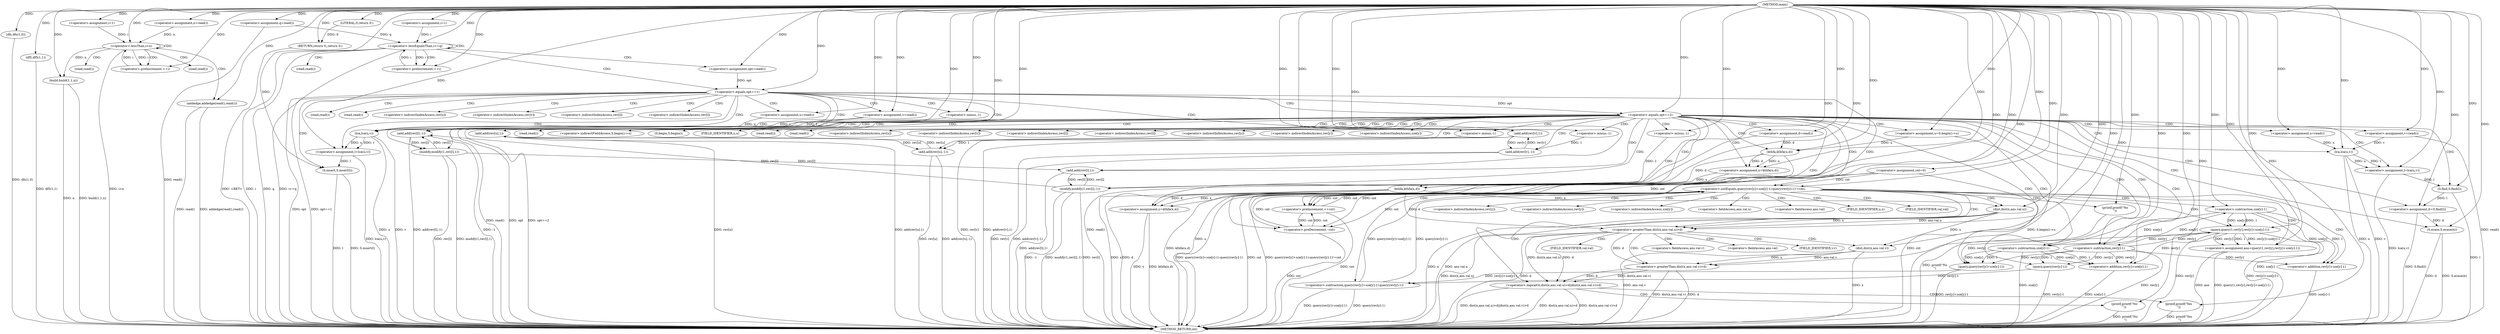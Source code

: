 digraph "main" {  
"1000839" [label = "(METHOD,main)" ]
"1001078" [label = "(METHOD_RETURN,int)" ]
"1000843" [label = "(<operator>.assignment,cnt=0)" ]
"1000846" [label = "(<operator>.assignment,n=read())" ]
"1000849" [label = "(<operator>.assignment,q=read())" ]
"1000864" [label = "(dfs,dfs(1,0))" ]
"1000867" [label = "(df5,df5(1,1))" ]
"1000870" [label = "(build,build(1,1,n))" ]
"1001076" [label = "(RETURN,return 0;,return 0;)" ]
"1000853" [label = "(<operator>.assignment,i=1)" ]
"1000856" [label = "(<operator>.lessThan,i<n)" ]
"1000859" [label = "(<operator>.preIncrement,++i)" ]
"1000861" [label = "(addedge,addedge(read(),read()))" ]
"1000875" [label = "(<operator>.assignment,i=1)" ]
"1000878" [label = "(<operator>.lessEqualsThan,i<=q)" ]
"1000881" [label = "(<operator>.preIncrement,++i)" ]
"1001077" [label = "(LITERAL,0,return 0;)" ]
"1000885" [label = "(<operator>.assignment,opt=read())" ]
"1000989" [label = "(<operator>.assignment,d=read())" ]
"1000993" [label = "(<operator>.assignment,u=S.begin()->u)" ]
"1000999" [label = "(<operator>.assignment,x=kthfa(u,d))" ]
"1001005" [label = "(<operator>.assignment,y=kthfa(x,d))" ]
"1001035" [label = "(<operator>.assignment,ans=query(1,rev[y],rev[y]+sze[y]-1))" ]
"1000889" [label = "(<operator>.equals,opt==1)" ]
"1001011" [label = "(<operator>.notEquals,query(rev[y]+sze[y]-1)-query(rev[y]-1)!=cnt)" ]
"1001052" [label = "(<operator>.logicalOr,dist(x,ans.val.u)>d||dist(x,ans.val.v)>d)" ]
"1001071" [label = "(printf,printf(\"No\n\"))" ]
"1000894" [label = "(<operator>.assignment,u=read())" ]
"1000898" [label = "(<operator>.assignment,v=read())" ]
"1000902" [label = "(<operator>.assignment,l=lca(u,v))" ]
"1000907" [label = "(S.insert,S.insert(l))" ]
"1000909" [label = "(<operator>.preIncrement,++cnt)" ]
"1000911" [label = "(add,add(rev[u],1))" ]
"1000916" [label = "(add,add(rev[v],1))" ]
"1000921" [label = "(add,add(rev[l],-1))" ]
"1000927" [label = "(modify,modify(1,rev[l],1))" ]
"1001001" [label = "(kthfa,kthfa(u,d))" ]
"1001007" [label = "(kthfa,kthfa(x,d))" ]
"1001031" [label = "(printf,printf(\"No\n\"))" ]
"1001037" [label = "(query,query(1,rev[y],rev[y]+sze[y]-1))" ]
"1001074" [label = "(printf,printf(\"Yes\n\"))" ]
"1000936" [label = "(<operator>.equals,opt==2)" ]
"1001012" [label = "(<operator>.subtraction,query(rev[y]+sze[y]-1)-query(rev[y]-1))" ]
"1001042" [label = "(<operator>.addition,rev[y]+sze[y]-1)" ]
"1001053" [label = "(<operator>.greaterThan,dist(x,ans.val.u)>d)" ]
"1001062" [label = "(<operator>.greaterThan,dist(x,ans.val.v)>d)" ]
"1000904" [label = "(lca,lca(u,v))" ]
"1000925" [label = "(<operator>.minus,-1)" ]
"1000941" [label = "(<operator>.assignment,u=read())" ]
"1000945" [label = "(<operator>.assignment,v=read())" ]
"1000949" [label = "(<operator>.assignment,l=lca(u,v))" ]
"1000955" [label = "(<operator>.assignment,it=S.find(l))" ]
"1000959" [label = "(S.erase,S.erase(it))" ]
"1000961" [label = "(<operator>.preDecrement,--cnt)" ]
"1000963" [label = "(add,add(rev[u],-1))" ]
"1000969" [label = "(add,add(rev[v],-1))" ]
"1000975" [label = "(add,add(rev[l],1))" ]
"1000980" [label = "(modify,modify(1,rev[l],-1))" ]
"1001013" [label = "(query,query(rev[y]+sze[y]-1))" ]
"1001023" [label = "(query,query(rev[y]-1))" ]
"1001046" [label = "(<operator>.subtraction,sze[y]-1)" ]
"1001054" [label = "(dist,dist(x,ans.val.u))" ]
"1001063" [label = "(dist,dist(x,ans.val.v))" ]
"1001014" [label = "(<operator>.addition,rev[y]+sze[y]-1)" ]
"1001024" [label = "(<operator>.subtraction,rev[y]-1)" ]
"1000951" [label = "(lca,lca(u,v))" ]
"1000957" [label = "(S.find,S.find(l))" ]
"1000967" [label = "(<operator>.minus,-1)" ]
"1000973" [label = "(<operator>.minus,-1)" ]
"1000985" [label = "(<operator>.minus,-1)" ]
"1001018" [label = "(<operator>.subtraction,sze[y]-1)" ]
"1000862" [label = "(read,read())" ]
"1000863" [label = "(read,read())" ]
"1000887" [label = "(read,read())" ]
"1000991" [label = "(read,read())" ]
"1000995" [label = "(<operator>.indirectFieldAccess,S.begin()->u)" ]
"1000996" [label = "(S.begin,S.begin())" ]
"1000997" [label = "(FIELD_IDENTIFIER,u,u)" ]
"1001039" [label = "(<operator>.indirectIndexAccess,rev[y])" ]
"1000896" [label = "(read,read())" ]
"1000900" [label = "(read,read())" ]
"1000912" [label = "(<operator>.indirectIndexAccess,rev[u])" ]
"1000917" [label = "(<operator>.indirectIndexAccess,rev[v])" ]
"1000922" [label = "(<operator>.indirectIndexAccess,rev[l])" ]
"1000929" [label = "(<operator>.indirectIndexAccess,rev[l])" ]
"1001043" [label = "(<operator>.indirectIndexAccess,rev[y])" ]
"1001047" [label = "(<operator>.indirectIndexAccess,sze[y])" ]
"1001056" [label = "(<operator>.fieldAccess,ans.val.u)" ]
"1001065" [label = "(<operator>.fieldAccess,ans.val.v)" ]
"1000943" [label = "(read,read())" ]
"1000947" [label = "(read,read())" ]
"1000964" [label = "(<operator>.indirectIndexAccess,rev[u])" ]
"1000970" [label = "(<operator>.indirectIndexAccess,rev[v])" ]
"1000976" [label = "(<operator>.indirectIndexAccess,rev[l])" ]
"1000982" [label = "(<operator>.indirectIndexAccess,rev[l])" ]
"1001015" [label = "(<operator>.indirectIndexAccess,rev[y])" ]
"1001025" [label = "(<operator>.indirectIndexAccess,rev[y])" ]
"1001057" [label = "(<operator>.fieldAccess,ans.val)" ]
"1001060" [label = "(FIELD_IDENTIFIER,u,u)" ]
"1001066" [label = "(<operator>.fieldAccess,ans.val)" ]
"1001069" [label = "(FIELD_IDENTIFIER,v,v)" ]
"1001019" [label = "(<operator>.indirectIndexAccess,sze[y])" ]
"1001059" [label = "(FIELD_IDENTIFIER,val,val)" ]
"1001068" [label = "(FIELD_IDENTIFIER,val,val)" ]
  "1000843" -> "1001078"  [ label = "DDG: cnt"] 
  "1000849" -> "1001078"  [ label = "DDG: read()"] 
  "1000856" -> "1001078"  [ label = "DDG: i<n"] 
  "1000864" -> "1001078"  [ label = "DDG: dfs(1,0)"] 
  "1000867" -> "1001078"  [ label = "DDG: df5(1,1)"] 
  "1000870" -> "1001078"  [ label = "DDG: n"] 
  "1000870" -> "1001078"  [ label = "DDG: build(1,1,n)"] 
  "1000878" -> "1001078"  [ label = "DDG: i"] 
  "1000878" -> "1001078"  [ label = "DDG: q"] 
  "1000878" -> "1001078"  [ label = "DDG: i<=q"] 
  "1000889" -> "1001078"  [ label = "DDG: opt"] 
  "1000889" -> "1001078"  [ label = "DDG: opt==1"] 
  "1000936" -> "1001078"  [ label = "DDG: opt"] 
  "1000936" -> "1001078"  [ label = "DDG: opt==2"] 
  "1000989" -> "1001078"  [ label = "DDG: read()"] 
  "1000993" -> "1001078"  [ label = "DDG: S.begin()->u"] 
  "1001001" -> "1001078"  [ label = "DDG: u"] 
  "1000999" -> "1001078"  [ label = "DDG: kthfa(u,d)"] 
  "1001005" -> "1001078"  [ label = "DDG: y"] 
  "1001007" -> "1001078"  [ label = "DDG: x"] 
  "1001007" -> "1001078"  [ label = "DDG: d"] 
  "1001005" -> "1001078"  [ label = "DDG: kthfa(x,d)"] 
  "1001018" -> "1001078"  [ label = "DDG: sze[y]"] 
  "1001014" -> "1001078"  [ label = "DDG: sze[y]-1"] 
  "1001013" -> "1001078"  [ label = "DDG: rev[y]+sze[y]-1"] 
  "1001012" -> "1001078"  [ label = "DDG: query(rev[y]+sze[y]-1)"] 
  "1001024" -> "1001078"  [ label = "DDG: rev[y]"] 
  "1001023" -> "1001078"  [ label = "DDG: rev[y]-1"] 
  "1001012" -> "1001078"  [ label = "DDG: query(rev[y]-1)"] 
  "1001011" -> "1001078"  [ label = "DDG: query(rev[y]+sze[y]-1)-query(rev[y]-1)"] 
  "1001011" -> "1001078"  [ label = "DDG: cnt"] 
  "1001011" -> "1001078"  [ label = "DDG: query(rev[y]+sze[y]-1)-query(rev[y]-1)!=cnt"] 
  "1001035" -> "1001078"  [ label = "DDG: ans"] 
  "1001037" -> "1001078"  [ label = "DDG: rev[y]"] 
  "1001046" -> "1001078"  [ label = "DDG: sze[y]"] 
  "1001042" -> "1001078"  [ label = "DDG: sze[y]-1"] 
  "1001037" -> "1001078"  [ label = "DDG: rev[y]+sze[y]-1"] 
  "1001035" -> "1001078"  [ label = "DDG: query(1,rev[y],rev[y]+sze[y]-1)"] 
  "1001054" -> "1001078"  [ label = "DDG: x"] 
  "1001054" -> "1001078"  [ label = "DDG: ans.val.u"] 
  "1001053" -> "1001078"  [ label = "DDG: dist(x,ans.val.u)"] 
  "1001053" -> "1001078"  [ label = "DDG: d"] 
  "1001052" -> "1001078"  [ label = "DDG: dist(x,ans.val.u)>d"] 
  "1001063" -> "1001078"  [ label = "DDG: x"] 
  "1001063" -> "1001078"  [ label = "DDG: ans.val.v"] 
  "1001062" -> "1001078"  [ label = "DDG: dist(x,ans.val.v)"] 
  "1001062" -> "1001078"  [ label = "DDG: d"] 
  "1001052" -> "1001078"  [ label = "DDG: dist(x,ans.val.v)>d"] 
  "1001052" -> "1001078"  [ label = "DDG: dist(x,ans.val.u)>d||dist(x,ans.val.v)>d"] 
  "1001074" -> "1001078"  [ label = "DDG: printf(\"Yes\n\")"] 
  "1001071" -> "1001078"  [ label = "DDG: printf(\"No\n\")"] 
  "1001031" -> "1001078"  [ label = "DDG: printf(\"No\n\")"] 
  "1000945" -> "1001078"  [ label = "DDG: read()"] 
  "1000951" -> "1001078"  [ label = "DDG: u"] 
  "1000951" -> "1001078"  [ label = "DDG: v"] 
  "1000949" -> "1001078"  [ label = "DDG: lca(u,v)"] 
  "1000957" -> "1001078"  [ label = "DDG: l"] 
  "1000955" -> "1001078"  [ label = "DDG: S.find(l)"] 
  "1000959" -> "1001078"  [ label = "DDG: it"] 
  "1000959" -> "1001078"  [ label = "DDG: S.erase(it)"] 
  "1000961" -> "1001078"  [ label = "DDG: cnt"] 
  "1000963" -> "1001078"  [ label = "DDG: rev[u]"] 
  "1000963" -> "1001078"  [ label = "DDG: add(rev[u],-1)"] 
  "1000969" -> "1001078"  [ label = "DDG: rev[v]"] 
  "1000969" -> "1001078"  [ label = "DDG: add(rev[v],-1)"] 
  "1000975" -> "1001078"  [ label = "DDG: add(rev[l],1)"] 
  "1000980" -> "1001078"  [ label = "DDG: rev[l]"] 
  "1000980" -> "1001078"  [ label = "DDG: -1"] 
  "1000980" -> "1001078"  [ label = "DDG: modify(1,rev[l],-1)"] 
  "1000898" -> "1001078"  [ label = "DDG: read()"] 
  "1000904" -> "1001078"  [ label = "DDG: u"] 
  "1000904" -> "1001078"  [ label = "DDG: v"] 
  "1000902" -> "1001078"  [ label = "DDG: lca(u,v)"] 
  "1000907" -> "1001078"  [ label = "DDG: l"] 
  "1000907" -> "1001078"  [ label = "DDG: S.insert(l)"] 
  "1000909" -> "1001078"  [ label = "DDG: cnt"] 
  "1000911" -> "1001078"  [ label = "DDG: rev[u]"] 
  "1000911" -> "1001078"  [ label = "DDG: add(rev[u],1)"] 
  "1000916" -> "1001078"  [ label = "DDG: rev[v]"] 
  "1000916" -> "1001078"  [ label = "DDG: add(rev[v],1)"] 
  "1000921" -> "1001078"  [ label = "DDG: -1"] 
  "1000921" -> "1001078"  [ label = "DDG: add(rev[l],-1)"] 
  "1000927" -> "1001078"  [ label = "DDG: rev[l]"] 
  "1000927" -> "1001078"  [ label = "DDG: modify(1,rev[l],1)"] 
  "1000861" -> "1001078"  [ label = "DDG: read()"] 
  "1000861" -> "1001078"  [ label = "DDG: addedge(read(),read())"] 
  "1001076" -> "1001078"  [ label = "DDG: <RET>"] 
  "1000839" -> "1000843"  [ label = "DDG: "] 
  "1000839" -> "1000846"  [ label = "DDG: "] 
  "1000839" -> "1000849"  [ label = "DDG: "] 
  "1001077" -> "1001076"  [ label = "DDG: 0"] 
  "1000839" -> "1001076"  [ label = "DDG: "] 
  "1000839" -> "1000853"  [ label = "DDG: "] 
  "1000839" -> "1000864"  [ label = "DDG: "] 
  "1000839" -> "1000867"  [ label = "DDG: "] 
  "1000839" -> "1000870"  [ label = "DDG: "] 
  "1000856" -> "1000870"  [ label = "DDG: n"] 
  "1000839" -> "1000875"  [ label = "DDG: "] 
  "1000839" -> "1001077"  [ label = "DDG: "] 
  "1000853" -> "1000856"  [ label = "DDG: i"] 
  "1000859" -> "1000856"  [ label = "DDG: i"] 
  "1000839" -> "1000856"  [ label = "DDG: "] 
  "1000846" -> "1000856"  [ label = "DDG: n"] 
  "1000856" -> "1000859"  [ label = "DDG: i"] 
  "1000839" -> "1000859"  [ label = "DDG: "] 
  "1000839" -> "1000861"  [ label = "DDG: "] 
  "1000875" -> "1000878"  [ label = "DDG: i"] 
  "1000881" -> "1000878"  [ label = "DDG: i"] 
  "1000839" -> "1000878"  [ label = "DDG: "] 
  "1000849" -> "1000878"  [ label = "DDG: q"] 
  "1000878" -> "1000881"  [ label = "DDG: i"] 
  "1000839" -> "1000881"  [ label = "DDG: "] 
  "1000839" -> "1000885"  [ label = "DDG: "] 
  "1000839" -> "1000989"  [ label = "DDG: "] 
  "1001001" -> "1000999"  [ label = "DDG: u"] 
  "1001001" -> "1000999"  [ label = "DDG: d"] 
  "1001007" -> "1001005"  [ label = "DDG: x"] 
  "1001007" -> "1001005"  [ label = "DDG: d"] 
  "1001037" -> "1001035"  [ label = "DDG: 1"] 
  "1001037" -> "1001035"  [ label = "DDG: rev[y]+sze[y]-1"] 
  "1001037" -> "1001035"  [ label = "DDG: rev[y]"] 
  "1000839" -> "1000993"  [ label = "DDG: "] 
  "1000839" -> "1000999"  [ label = "DDG: "] 
  "1000839" -> "1001005"  [ label = "DDG: "] 
  "1000839" -> "1001035"  [ label = "DDG: "] 
  "1000885" -> "1000889"  [ label = "DDG: opt"] 
  "1000839" -> "1000889"  [ label = "DDG: "] 
  "1000839" -> "1000894"  [ label = "DDG: "] 
  "1000839" -> "1000898"  [ label = "DDG: "] 
  "1000904" -> "1000902"  [ label = "DDG: u"] 
  "1000904" -> "1000902"  [ label = "DDG: v"] 
  "1000993" -> "1001001"  [ label = "DDG: u"] 
  "1000839" -> "1001001"  [ label = "DDG: "] 
  "1000989" -> "1001001"  [ label = "DDG: d"] 
  "1000999" -> "1001007"  [ label = "DDG: x"] 
  "1000839" -> "1001007"  [ label = "DDG: "] 
  "1001001" -> "1001007"  [ label = "DDG: d"] 
  "1001012" -> "1001011"  [ label = "DDG: query(rev[y]-1)"] 
  "1001012" -> "1001011"  [ label = "DDG: query(rev[y]+sze[y]-1)"] 
  "1000843" -> "1001011"  [ label = "DDG: cnt"] 
  "1000961" -> "1001011"  [ label = "DDG: cnt"] 
  "1000909" -> "1001011"  [ label = "DDG: cnt"] 
  "1000839" -> "1001011"  [ label = "DDG: "] 
  "1000839" -> "1001037"  [ label = "DDG: "] 
  "1001024" -> "1001037"  [ label = "DDG: rev[y]"] 
  "1001046" -> "1001037"  [ label = "DDG: sze[y]"] 
  "1001046" -> "1001037"  [ label = "DDG: 1"] 
  "1001053" -> "1001052"  [ label = "DDG: dist(x,ans.val.u)"] 
  "1001053" -> "1001052"  [ label = "DDG: d"] 
  "1001062" -> "1001052"  [ label = "DDG: dist(x,ans.val.v)"] 
  "1001062" -> "1001052"  [ label = "DDG: d"] 
  "1000839" -> "1001071"  [ label = "DDG: "] 
  "1000839" -> "1000902"  [ label = "DDG: "] 
  "1000902" -> "1000907"  [ label = "DDG: l"] 
  "1000839" -> "1000907"  [ label = "DDG: "] 
  "1000843" -> "1000909"  [ label = "DDG: cnt"] 
  "1001011" -> "1000909"  [ label = "DDG: cnt"] 
  "1000961" -> "1000909"  [ label = "DDG: cnt"] 
  "1000839" -> "1000909"  [ label = "DDG: "] 
  "1000963" -> "1000911"  [ label = "DDG: rev[u]"] 
  "1000839" -> "1000911"  [ label = "DDG: "] 
  "1000969" -> "1000916"  [ label = "DDG: rev[v]"] 
  "1000839" -> "1000916"  [ label = "DDG: "] 
  "1000980" -> "1000921"  [ label = "DDG: rev[l]"] 
  "1000927" -> "1000921"  [ label = "DDG: rev[l]"] 
  "1000925" -> "1000921"  [ label = "DDG: 1"] 
  "1000839" -> "1000927"  [ label = "DDG: "] 
  "1000921" -> "1000927"  [ label = "DDG: rev[l]"] 
  "1001013" -> "1001012"  [ label = "DDG: rev[y]+sze[y]-1"] 
  "1001023" -> "1001012"  [ label = "DDG: rev[y]-1"] 
  "1000839" -> "1001031"  [ label = "DDG: "] 
  "1001024" -> "1001042"  [ label = "DDG: rev[y]"] 
  "1001046" -> "1001042"  [ label = "DDG: sze[y]"] 
  "1001046" -> "1001042"  [ label = "DDG: 1"] 
  "1001054" -> "1001053"  [ label = "DDG: x"] 
  "1001054" -> "1001053"  [ label = "DDG: ans.val.u"] 
  "1001007" -> "1001053"  [ label = "DDG: d"] 
  "1000839" -> "1001053"  [ label = "DDG: "] 
  "1001063" -> "1001062"  [ label = "DDG: x"] 
  "1001063" -> "1001062"  [ label = "DDG: ans.val.v"] 
  "1001053" -> "1001062"  [ label = "DDG: d"] 
  "1000839" -> "1001062"  [ label = "DDG: "] 
  "1000839" -> "1001074"  [ label = "DDG: "] 
  "1000894" -> "1000904"  [ label = "DDG: u"] 
  "1000839" -> "1000904"  [ label = "DDG: "] 
  "1000898" -> "1000904"  [ label = "DDG: v"] 
  "1000839" -> "1000925"  [ label = "DDG: "] 
  "1000889" -> "1000936"  [ label = "DDG: opt"] 
  "1000839" -> "1000936"  [ label = "DDG: "] 
  "1000839" -> "1000941"  [ label = "DDG: "] 
  "1000839" -> "1000945"  [ label = "DDG: "] 
  "1000951" -> "1000949"  [ label = "DDG: u"] 
  "1000951" -> "1000949"  [ label = "DDG: v"] 
  "1000957" -> "1000955"  [ label = "DDG: l"] 
  "1001018" -> "1001013"  [ label = "DDG: 1"] 
  "1001018" -> "1001013"  [ label = "DDG: sze[y]"] 
  "1001024" -> "1001013"  [ label = "DDG: rev[y]"] 
  "1001037" -> "1001013"  [ label = "DDG: rev[y]"] 
  "1001024" -> "1001023"  [ label = "DDG: 1"] 
  "1001024" -> "1001023"  [ label = "DDG: rev[y]"] 
  "1001018" -> "1001046"  [ label = "DDG: sze[y]"] 
  "1000839" -> "1001046"  [ label = "DDG: "] 
  "1001007" -> "1001054"  [ label = "DDG: x"] 
  "1000839" -> "1001054"  [ label = "DDG: "] 
  "1001054" -> "1001063"  [ label = "DDG: x"] 
  "1000839" -> "1001063"  [ label = "DDG: "] 
  "1000839" -> "1000949"  [ label = "DDG: "] 
  "1000839" -> "1000955"  [ label = "DDG: "] 
  "1000955" -> "1000959"  [ label = "DDG: it"] 
  "1000839" -> "1000959"  [ label = "DDG: "] 
  "1000843" -> "1000961"  [ label = "DDG: cnt"] 
  "1001011" -> "1000961"  [ label = "DDG: cnt"] 
  "1000909" -> "1000961"  [ label = "DDG: cnt"] 
  "1000839" -> "1000961"  [ label = "DDG: "] 
  "1000911" -> "1000963"  [ label = "DDG: rev[u]"] 
  "1000967" -> "1000963"  [ label = "DDG: 1"] 
  "1000916" -> "1000969"  [ label = "DDG: rev[v]"] 
  "1000973" -> "1000969"  [ label = "DDG: 1"] 
  "1000980" -> "1000975"  [ label = "DDG: rev[l]"] 
  "1000927" -> "1000975"  [ label = "DDG: rev[l]"] 
  "1000839" -> "1000975"  [ label = "DDG: "] 
  "1000839" -> "1000980"  [ label = "DDG: "] 
  "1000975" -> "1000980"  [ label = "DDG: rev[l]"] 
  "1000985" -> "1000980"  [ label = "DDG: 1"] 
  "1001024" -> "1001014"  [ label = "DDG: rev[y]"] 
  "1001037" -> "1001014"  [ label = "DDG: rev[y]"] 
  "1001018" -> "1001014"  [ label = "DDG: 1"] 
  "1001018" -> "1001014"  [ label = "DDG: sze[y]"] 
  "1001037" -> "1001024"  [ label = "DDG: rev[y]"] 
  "1000839" -> "1001024"  [ label = "DDG: "] 
  "1000941" -> "1000951"  [ label = "DDG: u"] 
  "1000839" -> "1000951"  [ label = "DDG: "] 
  "1000945" -> "1000951"  [ label = "DDG: v"] 
  "1000949" -> "1000957"  [ label = "DDG: l"] 
  "1000839" -> "1000957"  [ label = "DDG: "] 
  "1000839" -> "1000967"  [ label = "DDG: "] 
  "1000839" -> "1000973"  [ label = "DDG: "] 
  "1000839" -> "1000985"  [ label = "DDG: "] 
  "1001046" -> "1001018"  [ label = "DDG: sze[y]"] 
  "1000839" -> "1001018"  [ label = "DDG: "] 
  "1000856" -> "1000859"  [ label = "CDG: "] 
  "1000856" -> "1000856"  [ label = "CDG: "] 
  "1000856" -> "1000862"  [ label = "CDG: "] 
  "1000856" -> "1000861"  [ label = "CDG: "] 
  "1000856" -> "1000863"  [ label = "CDG: "] 
  "1000878" -> "1000887"  [ label = "CDG: "] 
  "1000878" -> "1000885"  [ label = "CDG: "] 
  "1000878" -> "1000881"  [ label = "CDG: "] 
  "1000878" -> "1000878"  [ label = "CDG: "] 
  "1000878" -> "1000889"  [ label = "CDG: "] 
  "1000889" -> "1000916"  [ label = "CDG: "] 
  "1000889" -> "1000909"  [ label = "CDG: "] 
  "1000889" -> "1000896"  [ label = "CDG: "] 
  "1000889" -> "1000917"  [ label = "CDG: "] 
  "1000889" -> "1000900"  [ label = "CDG: "] 
  "1000889" -> "1000936"  [ label = "CDG: "] 
  "1000889" -> "1000912"  [ label = "CDG: "] 
  "1000889" -> "1000894"  [ label = "CDG: "] 
  "1000889" -> "1000921"  [ label = "CDG: "] 
  "1000889" -> "1000927"  [ label = "CDG: "] 
  "1000889" -> "1000898"  [ label = "CDG: "] 
  "1000889" -> "1000922"  [ label = "CDG: "] 
  "1000889" -> "1000925"  [ label = "CDG: "] 
  "1000889" -> "1000902"  [ label = "CDG: "] 
  "1000889" -> "1000929"  [ label = "CDG: "] 
  "1000889" -> "1000911"  [ label = "CDG: "] 
  "1000889" -> "1000904"  [ label = "CDG: "] 
  "1000889" -> "1000907"  [ label = "CDG: "] 
  "1001011" -> "1001046"  [ label = "CDG: "] 
  "1001011" -> "1001047"  [ label = "CDG: "] 
  "1001011" -> "1001043"  [ label = "CDG: "] 
  "1001011" -> "1001031"  [ label = "CDG: "] 
  "1001011" -> "1001059"  [ label = "CDG: "] 
  "1001011" -> "1001037"  [ label = "CDG: "] 
  "1001011" -> "1001042"  [ label = "CDG: "] 
  "1001011" -> "1001052"  [ label = "CDG: "] 
  "1001011" -> "1001057"  [ label = "CDG: "] 
  "1001011" -> "1001054"  [ label = "CDG: "] 
  "1001011" -> "1001056"  [ label = "CDG: "] 
  "1001011" -> "1001039"  [ label = "CDG: "] 
  "1001011" -> "1001060"  [ label = "CDG: "] 
  "1001011" -> "1001053"  [ label = "CDG: "] 
  "1001011" -> "1001035"  [ label = "CDG: "] 
  "1001052" -> "1001071"  [ label = "CDG: "] 
  "1001052" -> "1001074"  [ label = "CDG: "] 
  "1001053" -> "1001063"  [ label = "CDG: "] 
  "1001053" -> "1001065"  [ label = "CDG: "] 
  "1001053" -> "1001062"  [ label = "CDG: "] 
  "1001053" -> "1001068"  [ label = "CDG: "] 
  "1001053" -> "1001066"  [ label = "CDG: "] 
  "1001053" -> "1001069"  [ label = "CDG: "] 
  "1000936" -> "1001007"  [ label = "CDG: "] 
  "1000936" -> "1000969"  [ label = "CDG: "] 
  "1000936" -> "1001011"  [ label = "CDG: "] 
  "1000936" -> "1001013"  [ label = "CDG: "] 
  "1000936" -> "1000970"  [ label = "CDG: "] 
  "1000936" -> "1000949"  [ label = "CDG: "] 
  "1000936" -> "1000976"  [ label = "CDG: "] 
  "1000936" -> "1001018"  [ label = "CDG: "] 
  "1000936" -> "1000997"  [ label = "CDG: "] 
  "1000936" -> "1001015"  [ label = "CDG: "] 
  "1000936" -> "1000995"  [ label = "CDG: "] 
  "1000936" -> "1001005"  [ label = "CDG: "] 
  "1000936" -> "1000963"  [ label = "CDG: "] 
  "1000936" -> "1000980"  [ label = "CDG: "] 
  "1000936" -> "1000975"  [ label = "CDG: "] 
  "1000936" -> "1000991"  [ label = "CDG: "] 
  "1000936" -> "1000943"  [ label = "CDG: "] 
  "1000936" -> "1000941"  [ label = "CDG: "] 
  "1000936" -> "1000999"  [ label = "CDG: "] 
  "1000936" -> "1000961"  [ label = "CDG: "] 
  "1000936" -> "1001024"  [ label = "CDG: "] 
  "1000936" -> "1000945"  [ label = "CDG: "] 
  "1000936" -> "1000964"  [ label = "CDG: "] 
  "1000936" -> "1001025"  [ label = "CDG: "] 
  "1000936" -> "1000947"  [ label = "CDG: "] 
  "1000936" -> "1000955"  [ label = "CDG: "] 
  "1000936" -> "1000996"  [ label = "CDG: "] 
  "1000936" -> "1000985"  [ label = "CDG: "] 
  "1000936" -> "1001019"  [ label = "CDG: "] 
  "1000936" -> "1001023"  [ label = "CDG: "] 
  "1000936" -> "1000957"  [ label = "CDG: "] 
  "1000936" -> "1001014"  [ label = "CDG: "] 
  "1000936" -> "1000967"  [ label = "CDG: "] 
  "1000936" -> "1000959"  [ label = "CDG: "] 
  "1000936" -> "1000993"  [ label = "CDG: "] 
  "1000936" -> "1000951"  [ label = "CDG: "] 
  "1000936" -> "1000973"  [ label = "CDG: "] 
  "1000936" -> "1000982"  [ label = "CDG: "] 
  "1000936" -> "1001012"  [ label = "CDG: "] 
  "1000936" -> "1000989"  [ label = "CDG: "] 
  "1000936" -> "1001001"  [ label = "CDG: "] 
}
